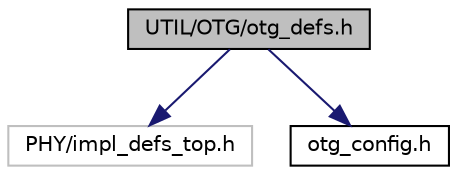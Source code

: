 digraph "UTIL/OTG/otg_defs.h"
{
 // LATEX_PDF_SIZE
  edge [fontname="Helvetica",fontsize="10",labelfontname="Helvetica",labelfontsize="10"];
  node [fontname="Helvetica",fontsize="10",shape=record];
  Node1 [label="UTIL/OTG/otg_defs.h",height=0.2,width=0.4,color="black", fillcolor="grey75", style="filled", fontcolor="black",tooltip="otg structure"];
  Node1 -> Node2 [color="midnightblue",fontsize="10",style="solid",fontname="Helvetica"];
  Node2 [label="PHY/impl_defs_top.h",height=0.2,width=0.4,color="grey75", fillcolor="white", style="filled",tooltip=" "];
  Node1 -> Node3 [color="midnightblue",fontsize="10",style="solid",fontname="Helvetica"];
  Node3 [label="otg_config.h",height=0.2,width=0.4,color="black", fillcolor="white", style="filled",URL="$otg__config_8h.html",tooltip="otg structure"];
}
